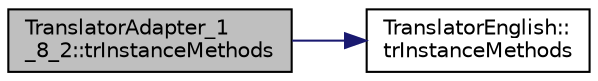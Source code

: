 digraph "TranslatorAdapter_1_8_2::trInstanceMethods"
{
 // LATEX_PDF_SIZE
  edge [fontname="Helvetica",fontsize="10",labelfontname="Helvetica",labelfontsize="10"];
  node [fontname="Helvetica",fontsize="10",shape=record];
  rankdir="LR";
  Node1 [label="TranslatorAdapter_1\l_8_2::trInstanceMethods",height=0.2,width=0.4,color="black", fillcolor="grey75", style="filled", fontcolor="black",tooltip=" "];
  Node1 -> Node2 [color="midnightblue",fontsize="10",style="solid",fontname="Helvetica"];
  Node2 [label="TranslatorEnglish::\ltrInstanceMethods",height=0.2,width=0.4,color="black", fillcolor="white", style="filled",URL="$classTranslatorEnglish.html#a786b9300d1be72a483d921103e61214d",tooltip=" "];
}
